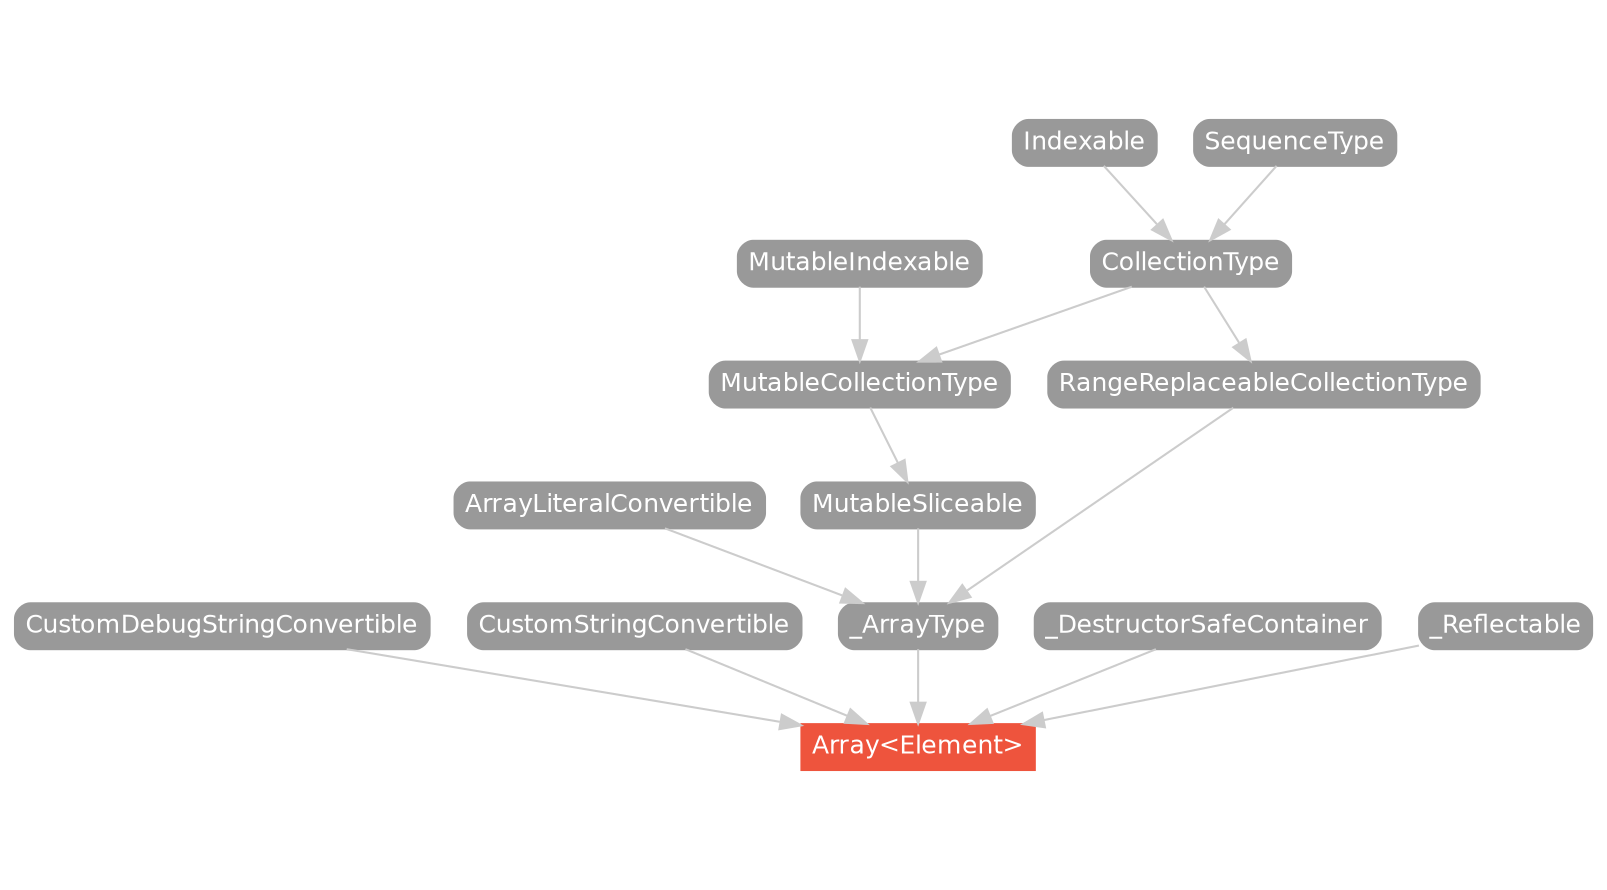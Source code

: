 strict digraph "Array<Element> - Type Hierarchy - SwiftDoc.cn" {
    pad="0.1,0.8"
    node [shape=box, style="filled,rounded", color="#999999", fillcolor="#999999", fontcolor=white, fontname=Helvetica, fontnames="Helvetica,sansserif", fontsize=12, margin="0.07,0.05", height="0.3"]
    edge [color="#cccccc"]
    "Array<Element>" [URL="/type/Array/", style="filled", fillcolor="#ee543d", color="#ee543d"]
    "ArrayLiteralConvertible" [URL="/protocol/ArrayLiteralConvertible/hierarchy/"]
    "CollectionType" [URL="/protocol/CollectionType/hierarchy/"]
    "CustomDebugStringConvertible" [URL="/protocol/CustomDebugStringConvertible/hierarchy/"]
    "CustomStringConvertible" [URL="/protocol/CustomStringConvertible/hierarchy/"]
    "Indexable" [URL="/protocol/Indexable/hierarchy/"]
    "MutableCollectionType" [URL="/protocol/MutableCollectionType/hierarchy/"]
    "MutableIndexable" [URL="/protocol/MutableIndexable/hierarchy/"]
    "MutableSliceable" [URL="/protocol/MutableSliceable/hierarchy/"]
    "RangeReplaceableCollectionType" [URL="/protocol/RangeReplaceableCollectionType/hierarchy/"]
    "SequenceType" [URL="/protocol/SequenceType/hierarchy/"]
    "_ArrayType" [URL="/protocol/_ArrayType/hierarchy/"]
    "_DestructorSafeContainer" [URL="/protocol/_DestructorSafeContainer/hierarchy/"]
    "_Reflectable" [URL="/protocol/_Reflectable/hierarchy/"]    "_DestructorSafeContainer" -> "Array<Element>"
    "_ArrayType" -> "Array<Element>"
    "_Reflectable" -> "Array<Element>"
    "CustomStringConvertible" -> "Array<Element>"
    "CustomDebugStringConvertible" -> "Array<Element>"
    "RangeReplaceableCollectionType" -> "_ArrayType"
    "MutableSliceable" -> "_ArrayType"
    "ArrayLiteralConvertible" -> "_ArrayType"
    "CollectionType" -> "RangeReplaceableCollectionType"
    "Indexable" -> "CollectionType"
    "SequenceType" -> "CollectionType"
    "MutableCollectionType" -> "MutableSliceable"
    "MutableIndexable" -> "MutableCollectionType"
    "CollectionType" -> "MutableCollectionType"
    "Indexable" -> "CollectionType"
    "SequenceType" -> "CollectionType"
    subgraph Types {
        rank = max; "Array<Element>";
    }
}
